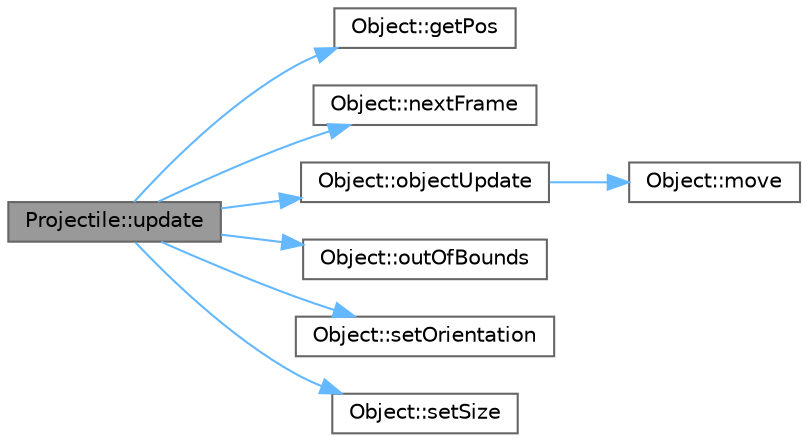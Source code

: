 digraph "Projectile::update"
{
 // LATEX_PDF_SIZE
  bgcolor="transparent";
  edge [fontname=Helvetica,fontsize=10,labelfontname=Helvetica,labelfontsize=10];
  node [fontname=Helvetica,fontsize=10,shape=box,height=0.2,width=0.4];
  rankdir="LR";
  Node1 [id="Node000001",label="Projectile::update",height=0.2,width=0.4,color="gray40", fillcolor="grey60", style="filled", fontcolor="black",tooltip=" "];
  Node1 -> Node2 [id="edge1_Node000001_Node000002",color="steelblue1",style="solid",tooltip=" "];
  Node2 [id="Node000002",label="Object::getPos",height=0.2,width=0.4,color="grey40", fillcolor="white", style="filled",URL="$class_object.html#a6c18e49c4c21c3d99ac214044202eb4c",tooltip=" "];
  Node1 -> Node3 [id="edge2_Node000001_Node000003",color="steelblue1",style="solid",tooltip=" "];
  Node3 [id="Node000003",label="Object::nextFrame",height=0.2,width=0.4,color="grey40", fillcolor="white", style="filled",URL="$class_object.html#aec9c0d84c1043f54de40f2863ec9c2fc",tooltip="This animator allows for different frame changes."];
  Node1 -> Node4 [id="edge3_Node000001_Node000004",color="steelblue1",style="solid",tooltip=" "];
  Node4 [id="Node000004",label="Object::objectUpdate",height=0.2,width=0.4,color="grey40", fillcolor="white", style="filled",URL="$class_object.html#a9ae70955ceef5287048fcf627efb97e3",tooltip="Calls Object::move(winSize) (??? what is the point?)"];
  Node4 -> Node5 [id="edge4_Node000004_Node000005",color="steelblue1",style="solid",tooltip=" "];
  Node5 [id="Node000005",label="Object::move",height=0.2,width=0.4,color="grey40", fillcolor="white", style="filled",URL="$class_object.html#a6077158280beade62fcb3e72f5946402",tooltip=" "];
  Node1 -> Node6 [id="edge5_Node000001_Node000006",color="steelblue1",style="solid",tooltip=" "];
  Node6 [id="Node000006",label="Object::outOfBounds",height=0.2,width=0.4,color="grey40", fillcolor="white", style="filled",URL="$class_object.html#ab020d1ea9452f936dc258bc47392d777",tooltip="Returns if any part of an object is outside the viewing area."];
  Node1 -> Node7 [id="edge6_Node000001_Node000007",color="steelblue1",style="solid",tooltip=" "];
  Node7 [id="Node000007",label="Object::setOrientation",height=0.2,width=0.4,color="grey40", fillcolor="white", style="filled",URL="$class_object.html#a23ab535f9688d797674919157763c6ee",tooltip=" "];
  Node1 -> Node8 [id="edge7_Node000001_Node000008",color="steelblue1",style="solid",tooltip=" "];
  Node8 [id="Node000008",label="Object::setSize",height=0.2,width=0.4,color="grey40", fillcolor="white", style="filled",URL="$class_object.html#aa9a24f326a7837ce7be255c436bb90f0",tooltip=" "];
}

